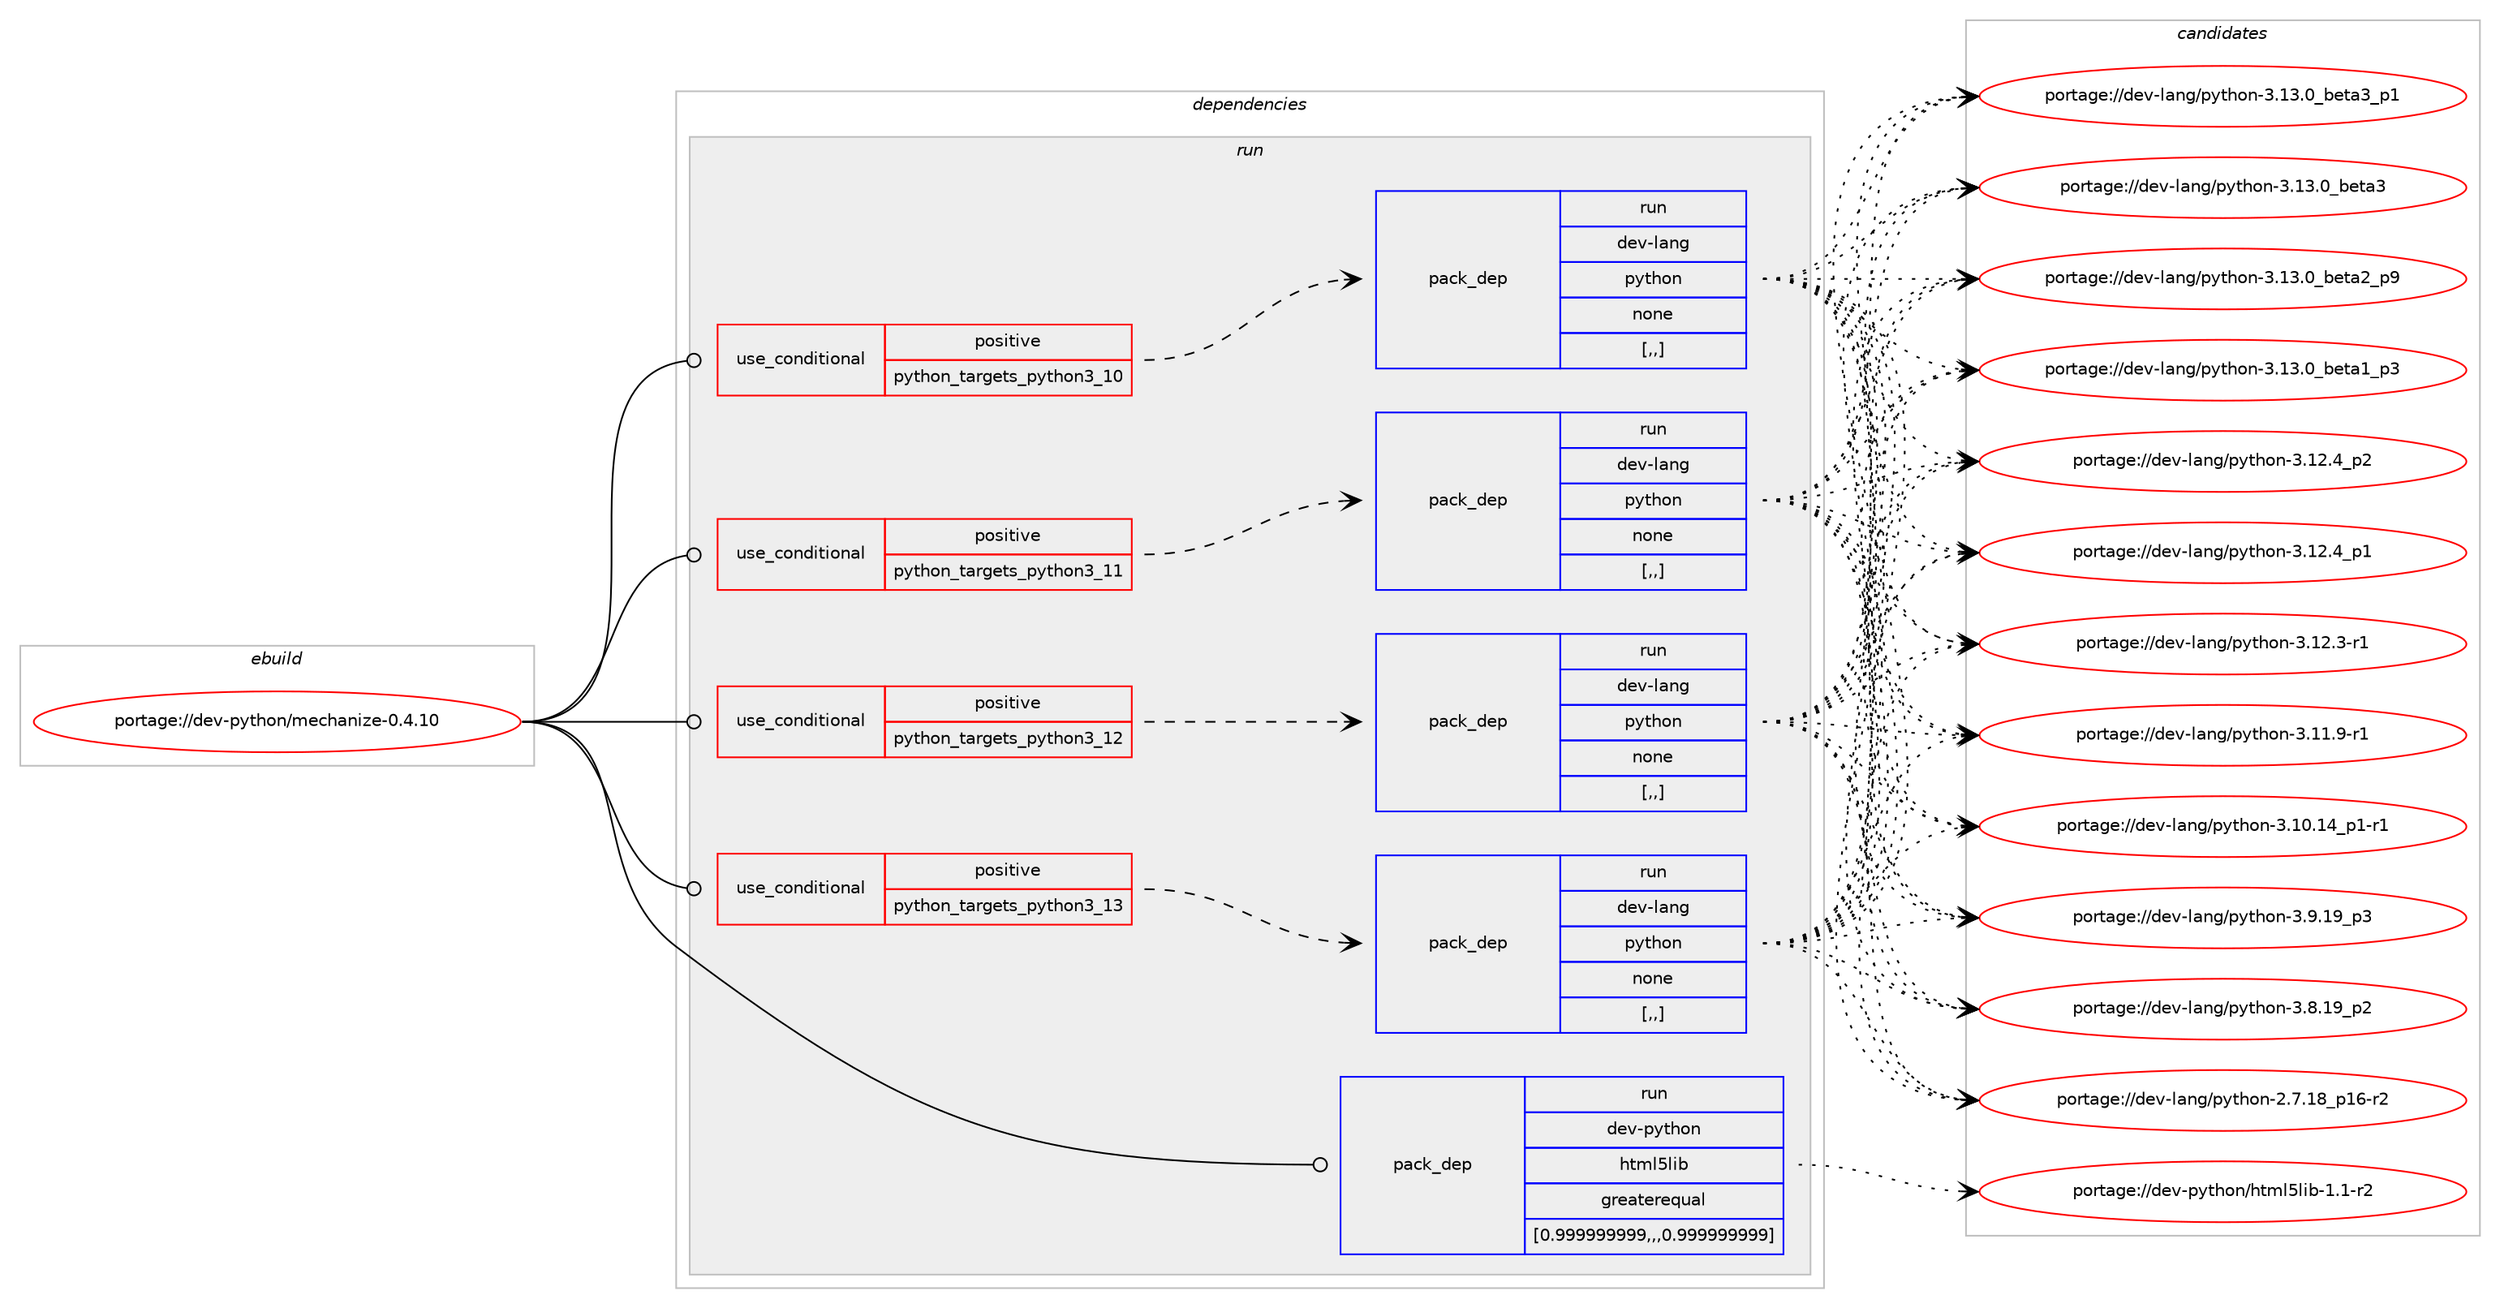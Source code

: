 digraph prolog {

# *************
# Graph options
# *************

newrank=true;
concentrate=true;
compound=true;
graph [rankdir=LR,fontname=Helvetica,fontsize=10,ranksep=1.5];#, ranksep=2.5, nodesep=0.2];
edge  [arrowhead=vee];
node  [fontname=Helvetica,fontsize=10];

# **********
# The ebuild
# **********

subgraph cluster_leftcol {
color=gray;
label=<<i>ebuild</i>>;
id [label="portage://dev-python/mechanize-0.4.10", color=red, width=4, href="../dev-python/mechanize-0.4.10.svg"];
}

# ****************
# The dependencies
# ****************

subgraph cluster_midcol {
color=gray;
label=<<i>dependencies</i>>;
subgraph cluster_compile {
fillcolor="#eeeeee";
style=filled;
label=<<i>compile</i>>;
}
subgraph cluster_compileandrun {
fillcolor="#eeeeee";
style=filled;
label=<<i>compile and run</i>>;
}
subgraph cluster_run {
fillcolor="#eeeeee";
style=filled;
label=<<i>run</i>>;
subgraph cond34642 {
dependency150716 [label=<<TABLE BORDER="0" CELLBORDER="1" CELLSPACING="0" CELLPADDING="4"><TR><TD ROWSPAN="3" CELLPADDING="10">use_conditional</TD></TR><TR><TD>positive</TD></TR><TR><TD>python_targets_python3_10</TD></TR></TABLE>>, shape=none, color=red];
subgraph pack114825 {
dependency150717 [label=<<TABLE BORDER="0" CELLBORDER="1" CELLSPACING="0" CELLPADDING="4" WIDTH="220"><TR><TD ROWSPAN="6" CELLPADDING="30">pack_dep</TD></TR><TR><TD WIDTH="110">run</TD></TR><TR><TD>dev-lang</TD></TR><TR><TD>python</TD></TR><TR><TD>none</TD></TR><TR><TD>[,,]</TD></TR></TABLE>>, shape=none, color=blue];
}
dependency150716:e -> dependency150717:w [weight=20,style="dashed",arrowhead="vee"];
}
id:e -> dependency150716:w [weight=20,style="solid",arrowhead="odot"];
subgraph cond34643 {
dependency150718 [label=<<TABLE BORDER="0" CELLBORDER="1" CELLSPACING="0" CELLPADDING="4"><TR><TD ROWSPAN="3" CELLPADDING="10">use_conditional</TD></TR><TR><TD>positive</TD></TR><TR><TD>python_targets_python3_11</TD></TR></TABLE>>, shape=none, color=red];
subgraph pack114826 {
dependency150719 [label=<<TABLE BORDER="0" CELLBORDER="1" CELLSPACING="0" CELLPADDING="4" WIDTH="220"><TR><TD ROWSPAN="6" CELLPADDING="30">pack_dep</TD></TR><TR><TD WIDTH="110">run</TD></TR><TR><TD>dev-lang</TD></TR><TR><TD>python</TD></TR><TR><TD>none</TD></TR><TR><TD>[,,]</TD></TR></TABLE>>, shape=none, color=blue];
}
dependency150718:e -> dependency150719:w [weight=20,style="dashed",arrowhead="vee"];
}
id:e -> dependency150718:w [weight=20,style="solid",arrowhead="odot"];
subgraph cond34644 {
dependency150720 [label=<<TABLE BORDER="0" CELLBORDER="1" CELLSPACING="0" CELLPADDING="4"><TR><TD ROWSPAN="3" CELLPADDING="10">use_conditional</TD></TR><TR><TD>positive</TD></TR><TR><TD>python_targets_python3_12</TD></TR></TABLE>>, shape=none, color=red];
subgraph pack114827 {
dependency150721 [label=<<TABLE BORDER="0" CELLBORDER="1" CELLSPACING="0" CELLPADDING="4" WIDTH="220"><TR><TD ROWSPAN="6" CELLPADDING="30">pack_dep</TD></TR><TR><TD WIDTH="110">run</TD></TR><TR><TD>dev-lang</TD></TR><TR><TD>python</TD></TR><TR><TD>none</TD></TR><TR><TD>[,,]</TD></TR></TABLE>>, shape=none, color=blue];
}
dependency150720:e -> dependency150721:w [weight=20,style="dashed",arrowhead="vee"];
}
id:e -> dependency150720:w [weight=20,style="solid",arrowhead="odot"];
subgraph cond34645 {
dependency150722 [label=<<TABLE BORDER="0" CELLBORDER="1" CELLSPACING="0" CELLPADDING="4"><TR><TD ROWSPAN="3" CELLPADDING="10">use_conditional</TD></TR><TR><TD>positive</TD></TR><TR><TD>python_targets_python3_13</TD></TR></TABLE>>, shape=none, color=red];
subgraph pack114828 {
dependency150723 [label=<<TABLE BORDER="0" CELLBORDER="1" CELLSPACING="0" CELLPADDING="4" WIDTH="220"><TR><TD ROWSPAN="6" CELLPADDING="30">pack_dep</TD></TR><TR><TD WIDTH="110">run</TD></TR><TR><TD>dev-lang</TD></TR><TR><TD>python</TD></TR><TR><TD>none</TD></TR><TR><TD>[,,]</TD></TR></TABLE>>, shape=none, color=blue];
}
dependency150722:e -> dependency150723:w [weight=20,style="dashed",arrowhead="vee"];
}
id:e -> dependency150722:w [weight=20,style="solid",arrowhead="odot"];
subgraph pack114829 {
dependency150724 [label=<<TABLE BORDER="0" CELLBORDER="1" CELLSPACING="0" CELLPADDING="4" WIDTH="220"><TR><TD ROWSPAN="6" CELLPADDING="30">pack_dep</TD></TR><TR><TD WIDTH="110">run</TD></TR><TR><TD>dev-python</TD></TR><TR><TD>html5lib</TD></TR><TR><TD>greaterequal</TD></TR><TR><TD>[0.999999999,,,0.999999999]</TD></TR></TABLE>>, shape=none, color=blue];
}
id:e -> dependency150724:w [weight=20,style="solid",arrowhead="odot"];
}
}

# **************
# The candidates
# **************

subgraph cluster_choices {
rank=same;
color=gray;
label=<<i>candidates</i>>;

subgraph choice114825 {
color=black;
nodesep=1;
choice10010111845108971101034711212111610411111045514649514648959810111697519511249 [label="portage://dev-lang/python-3.13.0_beta3_p1", color=red, width=4,href="../dev-lang/python-3.13.0_beta3_p1.svg"];
choice1001011184510897110103471121211161041111104551464951464895981011169751 [label="portage://dev-lang/python-3.13.0_beta3", color=red, width=4,href="../dev-lang/python-3.13.0_beta3.svg"];
choice10010111845108971101034711212111610411111045514649514648959810111697509511257 [label="portage://dev-lang/python-3.13.0_beta2_p9", color=red, width=4,href="../dev-lang/python-3.13.0_beta2_p9.svg"];
choice10010111845108971101034711212111610411111045514649514648959810111697499511251 [label="portage://dev-lang/python-3.13.0_beta1_p3", color=red, width=4,href="../dev-lang/python-3.13.0_beta1_p3.svg"];
choice100101118451089711010347112121116104111110455146495046529511250 [label="portage://dev-lang/python-3.12.4_p2", color=red, width=4,href="../dev-lang/python-3.12.4_p2.svg"];
choice100101118451089711010347112121116104111110455146495046529511249 [label="portage://dev-lang/python-3.12.4_p1", color=red, width=4,href="../dev-lang/python-3.12.4_p1.svg"];
choice100101118451089711010347112121116104111110455146495046514511449 [label="portage://dev-lang/python-3.12.3-r1", color=red, width=4,href="../dev-lang/python-3.12.3-r1.svg"];
choice100101118451089711010347112121116104111110455146494946574511449 [label="portage://dev-lang/python-3.11.9-r1", color=red, width=4,href="../dev-lang/python-3.11.9-r1.svg"];
choice100101118451089711010347112121116104111110455146494846495295112494511449 [label="portage://dev-lang/python-3.10.14_p1-r1", color=red, width=4,href="../dev-lang/python-3.10.14_p1-r1.svg"];
choice100101118451089711010347112121116104111110455146574649579511251 [label="portage://dev-lang/python-3.9.19_p3", color=red, width=4,href="../dev-lang/python-3.9.19_p3.svg"];
choice100101118451089711010347112121116104111110455146564649579511250 [label="portage://dev-lang/python-3.8.19_p2", color=red, width=4,href="../dev-lang/python-3.8.19_p2.svg"];
choice100101118451089711010347112121116104111110455046554649569511249544511450 [label="portage://dev-lang/python-2.7.18_p16-r2", color=red, width=4,href="../dev-lang/python-2.7.18_p16-r2.svg"];
dependency150717:e -> choice10010111845108971101034711212111610411111045514649514648959810111697519511249:w [style=dotted,weight="100"];
dependency150717:e -> choice1001011184510897110103471121211161041111104551464951464895981011169751:w [style=dotted,weight="100"];
dependency150717:e -> choice10010111845108971101034711212111610411111045514649514648959810111697509511257:w [style=dotted,weight="100"];
dependency150717:e -> choice10010111845108971101034711212111610411111045514649514648959810111697499511251:w [style=dotted,weight="100"];
dependency150717:e -> choice100101118451089711010347112121116104111110455146495046529511250:w [style=dotted,weight="100"];
dependency150717:e -> choice100101118451089711010347112121116104111110455146495046529511249:w [style=dotted,weight="100"];
dependency150717:e -> choice100101118451089711010347112121116104111110455146495046514511449:w [style=dotted,weight="100"];
dependency150717:e -> choice100101118451089711010347112121116104111110455146494946574511449:w [style=dotted,weight="100"];
dependency150717:e -> choice100101118451089711010347112121116104111110455146494846495295112494511449:w [style=dotted,weight="100"];
dependency150717:e -> choice100101118451089711010347112121116104111110455146574649579511251:w [style=dotted,weight="100"];
dependency150717:e -> choice100101118451089711010347112121116104111110455146564649579511250:w [style=dotted,weight="100"];
dependency150717:e -> choice100101118451089711010347112121116104111110455046554649569511249544511450:w [style=dotted,weight="100"];
}
subgraph choice114826 {
color=black;
nodesep=1;
choice10010111845108971101034711212111610411111045514649514648959810111697519511249 [label="portage://dev-lang/python-3.13.0_beta3_p1", color=red, width=4,href="../dev-lang/python-3.13.0_beta3_p1.svg"];
choice1001011184510897110103471121211161041111104551464951464895981011169751 [label="portage://dev-lang/python-3.13.0_beta3", color=red, width=4,href="../dev-lang/python-3.13.0_beta3.svg"];
choice10010111845108971101034711212111610411111045514649514648959810111697509511257 [label="portage://dev-lang/python-3.13.0_beta2_p9", color=red, width=4,href="../dev-lang/python-3.13.0_beta2_p9.svg"];
choice10010111845108971101034711212111610411111045514649514648959810111697499511251 [label="portage://dev-lang/python-3.13.0_beta1_p3", color=red, width=4,href="../dev-lang/python-3.13.0_beta1_p3.svg"];
choice100101118451089711010347112121116104111110455146495046529511250 [label="portage://dev-lang/python-3.12.4_p2", color=red, width=4,href="../dev-lang/python-3.12.4_p2.svg"];
choice100101118451089711010347112121116104111110455146495046529511249 [label="portage://dev-lang/python-3.12.4_p1", color=red, width=4,href="../dev-lang/python-3.12.4_p1.svg"];
choice100101118451089711010347112121116104111110455146495046514511449 [label="portage://dev-lang/python-3.12.3-r1", color=red, width=4,href="../dev-lang/python-3.12.3-r1.svg"];
choice100101118451089711010347112121116104111110455146494946574511449 [label="portage://dev-lang/python-3.11.9-r1", color=red, width=4,href="../dev-lang/python-3.11.9-r1.svg"];
choice100101118451089711010347112121116104111110455146494846495295112494511449 [label="portage://dev-lang/python-3.10.14_p1-r1", color=red, width=4,href="../dev-lang/python-3.10.14_p1-r1.svg"];
choice100101118451089711010347112121116104111110455146574649579511251 [label="portage://dev-lang/python-3.9.19_p3", color=red, width=4,href="../dev-lang/python-3.9.19_p3.svg"];
choice100101118451089711010347112121116104111110455146564649579511250 [label="portage://dev-lang/python-3.8.19_p2", color=red, width=4,href="../dev-lang/python-3.8.19_p2.svg"];
choice100101118451089711010347112121116104111110455046554649569511249544511450 [label="portage://dev-lang/python-2.7.18_p16-r2", color=red, width=4,href="../dev-lang/python-2.7.18_p16-r2.svg"];
dependency150719:e -> choice10010111845108971101034711212111610411111045514649514648959810111697519511249:w [style=dotted,weight="100"];
dependency150719:e -> choice1001011184510897110103471121211161041111104551464951464895981011169751:w [style=dotted,weight="100"];
dependency150719:e -> choice10010111845108971101034711212111610411111045514649514648959810111697509511257:w [style=dotted,weight="100"];
dependency150719:e -> choice10010111845108971101034711212111610411111045514649514648959810111697499511251:w [style=dotted,weight="100"];
dependency150719:e -> choice100101118451089711010347112121116104111110455146495046529511250:w [style=dotted,weight="100"];
dependency150719:e -> choice100101118451089711010347112121116104111110455146495046529511249:w [style=dotted,weight="100"];
dependency150719:e -> choice100101118451089711010347112121116104111110455146495046514511449:w [style=dotted,weight="100"];
dependency150719:e -> choice100101118451089711010347112121116104111110455146494946574511449:w [style=dotted,weight="100"];
dependency150719:e -> choice100101118451089711010347112121116104111110455146494846495295112494511449:w [style=dotted,weight="100"];
dependency150719:e -> choice100101118451089711010347112121116104111110455146574649579511251:w [style=dotted,weight="100"];
dependency150719:e -> choice100101118451089711010347112121116104111110455146564649579511250:w [style=dotted,weight="100"];
dependency150719:e -> choice100101118451089711010347112121116104111110455046554649569511249544511450:w [style=dotted,weight="100"];
}
subgraph choice114827 {
color=black;
nodesep=1;
choice10010111845108971101034711212111610411111045514649514648959810111697519511249 [label="portage://dev-lang/python-3.13.0_beta3_p1", color=red, width=4,href="../dev-lang/python-3.13.0_beta3_p1.svg"];
choice1001011184510897110103471121211161041111104551464951464895981011169751 [label="portage://dev-lang/python-3.13.0_beta3", color=red, width=4,href="../dev-lang/python-3.13.0_beta3.svg"];
choice10010111845108971101034711212111610411111045514649514648959810111697509511257 [label="portage://dev-lang/python-3.13.0_beta2_p9", color=red, width=4,href="../dev-lang/python-3.13.0_beta2_p9.svg"];
choice10010111845108971101034711212111610411111045514649514648959810111697499511251 [label="portage://dev-lang/python-3.13.0_beta1_p3", color=red, width=4,href="../dev-lang/python-3.13.0_beta1_p3.svg"];
choice100101118451089711010347112121116104111110455146495046529511250 [label="portage://dev-lang/python-3.12.4_p2", color=red, width=4,href="../dev-lang/python-3.12.4_p2.svg"];
choice100101118451089711010347112121116104111110455146495046529511249 [label="portage://dev-lang/python-3.12.4_p1", color=red, width=4,href="../dev-lang/python-3.12.4_p1.svg"];
choice100101118451089711010347112121116104111110455146495046514511449 [label="portage://dev-lang/python-3.12.3-r1", color=red, width=4,href="../dev-lang/python-3.12.3-r1.svg"];
choice100101118451089711010347112121116104111110455146494946574511449 [label="portage://dev-lang/python-3.11.9-r1", color=red, width=4,href="../dev-lang/python-3.11.9-r1.svg"];
choice100101118451089711010347112121116104111110455146494846495295112494511449 [label="portage://dev-lang/python-3.10.14_p1-r1", color=red, width=4,href="../dev-lang/python-3.10.14_p1-r1.svg"];
choice100101118451089711010347112121116104111110455146574649579511251 [label="portage://dev-lang/python-3.9.19_p3", color=red, width=4,href="../dev-lang/python-3.9.19_p3.svg"];
choice100101118451089711010347112121116104111110455146564649579511250 [label="portage://dev-lang/python-3.8.19_p2", color=red, width=4,href="../dev-lang/python-3.8.19_p2.svg"];
choice100101118451089711010347112121116104111110455046554649569511249544511450 [label="portage://dev-lang/python-2.7.18_p16-r2", color=red, width=4,href="../dev-lang/python-2.7.18_p16-r2.svg"];
dependency150721:e -> choice10010111845108971101034711212111610411111045514649514648959810111697519511249:w [style=dotted,weight="100"];
dependency150721:e -> choice1001011184510897110103471121211161041111104551464951464895981011169751:w [style=dotted,weight="100"];
dependency150721:e -> choice10010111845108971101034711212111610411111045514649514648959810111697509511257:w [style=dotted,weight="100"];
dependency150721:e -> choice10010111845108971101034711212111610411111045514649514648959810111697499511251:w [style=dotted,weight="100"];
dependency150721:e -> choice100101118451089711010347112121116104111110455146495046529511250:w [style=dotted,weight="100"];
dependency150721:e -> choice100101118451089711010347112121116104111110455146495046529511249:w [style=dotted,weight="100"];
dependency150721:e -> choice100101118451089711010347112121116104111110455146495046514511449:w [style=dotted,weight="100"];
dependency150721:e -> choice100101118451089711010347112121116104111110455146494946574511449:w [style=dotted,weight="100"];
dependency150721:e -> choice100101118451089711010347112121116104111110455146494846495295112494511449:w [style=dotted,weight="100"];
dependency150721:e -> choice100101118451089711010347112121116104111110455146574649579511251:w [style=dotted,weight="100"];
dependency150721:e -> choice100101118451089711010347112121116104111110455146564649579511250:w [style=dotted,weight="100"];
dependency150721:e -> choice100101118451089711010347112121116104111110455046554649569511249544511450:w [style=dotted,weight="100"];
}
subgraph choice114828 {
color=black;
nodesep=1;
choice10010111845108971101034711212111610411111045514649514648959810111697519511249 [label="portage://dev-lang/python-3.13.0_beta3_p1", color=red, width=4,href="../dev-lang/python-3.13.0_beta3_p1.svg"];
choice1001011184510897110103471121211161041111104551464951464895981011169751 [label="portage://dev-lang/python-3.13.0_beta3", color=red, width=4,href="../dev-lang/python-3.13.0_beta3.svg"];
choice10010111845108971101034711212111610411111045514649514648959810111697509511257 [label="portage://dev-lang/python-3.13.0_beta2_p9", color=red, width=4,href="../dev-lang/python-3.13.0_beta2_p9.svg"];
choice10010111845108971101034711212111610411111045514649514648959810111697499511251 [label="portage://dev-lang/python-3.13.0_beta1_p3", color=red, width=4,href="../dev-lang/python-3.13.0_beta1_p3.svg"];
choice100101118451089711010347112121116104111110455146495046529511250 [label="portage://dev-lang/python-3.12.4_p2", color=red, width=4,href="../dev-lang/python-3.12.4_p2.svg"];
choice100101118451089711010347112121116104111110455146495046529511249 [label="portage://dev-lang/python-3.12.4_p1", color=red, width=4,href="../dev-lang/python-3.12.4_p1.svg"];
choice100101118451089711010347112121116104111110455146495046514511449 [label="portage://dev-lang/python-3.12.3-r1", color=red, width=4,href="../dev-lang/python-3.12.3-r1.svg"];
choice100101118451089711010347112121116104111110455146494946574511449 [label="portage://dev-lang/python-3.11.9-r1", color=red, width=4,href="../dev-lang/python-3.11.9-r1.svg"];
choice100101118451089711010347112121116104111110455146494846495295112494511449 [label="portage://dev-lang/python-3.10.14_p1-r1", color=red, width=4,href="../dev-lang/python-3.10.14_p1-r1.svg"];
choice100101118451089711010347112121116104111110455146574649579511251 [label="portage://dev-lang/python-3.9.19_p3", color=red, width=4,href="../dev-lang/python-3.9.19_p3.svg"];
choice100101118451089711010347112121116104111110455146564649579511250 [label="portage://dev-lang/python-3.8.19_p2", color=red, width=4,href="../dev-lang/python-3.8.19_p2.svg"];
choice100101118451089711010347112121116104111110455046554649569511249544511450 [label="portage://dev-lang/python-2.7.18_p16-r2", color=red, width=4,href="../dev-lang/python-2.7.18_p16-r2.svg"];
dependency150723:e -> choice10010111845108971101034711212111610411111045514649514648959810111697519511249:w [style=dotted,weight="100"];
dependency150723:e -> choice1001011184510897110103471121211161041111104551464951464895981011169751:w [style=dotted,weight="100"];
dependency150723:e -> choice10010111845108971101034711212111610411111045514649514648959810111697509511257:w [style=dotted,weight="100"];
dependency150723:e -> choice10010111845108971101034711212111610411111045514649514648959810111697499511251:w [style=dotted,weight="100"];
dependency150723:e -> choice100101118451089711010347112121116104111110455146495046529511250:w [style=dotted,weight="100"];
dependency150723:e -> choice100101118451089711010347112121116104111110455146495046529511249:w [style=dotted,weight="100"];
dependency150723:e -> choice100101118451089711010347112121116104111110455146495046514511449:w [style=dotted,weight="100"];
dependency150723:e -> choice100101118451089711010347112121116104111110455146494946574511449:w [style=dotted,weight="100"];
dependency150723:e -> choice100101118451089711010347112121116104111110455146494846495295112494511449:w [style=dotted,weight="100"];
dependency150723:e -> choice100101118451089711010347112121116104111110455146574649579511251:w [style=dotted,weight="100"];
dependency150723:e -> choice100101118451089711010347112121116104111110455146564649579511250:w [style=dotted,weight="100"];
dependency150723:e -> choice100101118451089711010347112121116104111110455046554649569511249544511450:w [style=dotted,weight="100"];
}
subgraph choice114829 {
color=black;
nodesep=1;
choice10010111845112121116104111110471041161091085310810598454946494511450 [label="portage://dev-python/html5lib-1.1-r2", color=red, width=4,href="../dev-python/html5lib-1.1-r2.svg"];
dependency150724:e -> choice10010111845112121116104111110471041161091085310810598454946494511450:w [style=dotted,weight="100"];
}
}

}
